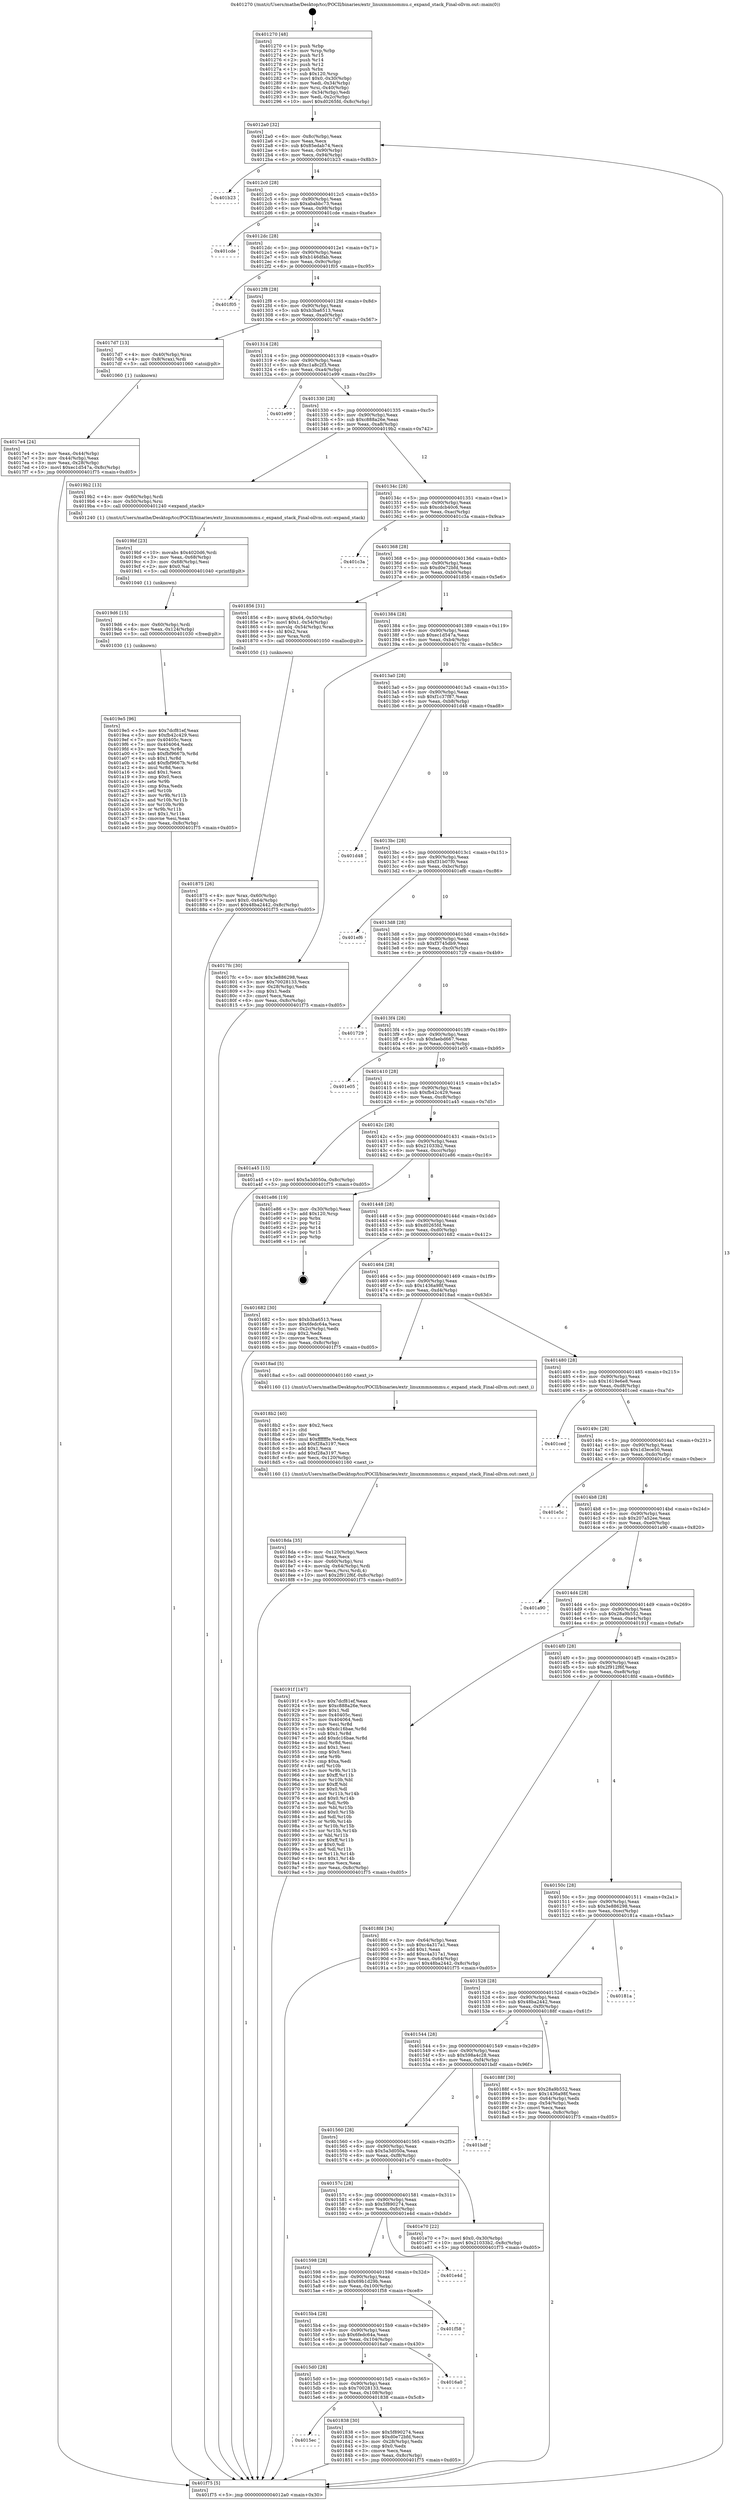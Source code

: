 digraph "0x401270" {
  label = "0x401270 (/mnt/c/Users/mathe/Desktop/tcc/POCII/binaries/extr_linuxmmnommu.c_expand_stack_Final-ollvm.out::main(0))"
  labelloc = "t"
  node[shape=record]

  Entry [label="",width=0.3,height=0.3,shape=circle,fillcolor=black,style=filled]
  "0x4012a0" [label="{
     0x4012a0 [32]\l
     | [instrs]\l
     &nbsp;&nbsp;0x4012a0 \<+6\>: mov -0x8c(%rbp),%eax\l
     &nbsp;&nbsp;0x4012a6 \<+2\>: mov %eax,%ecx\l
     &nbsp;&nbsp;0x4012a8 \<+6\>: sub $0x85edab74,%ecx\l
     &nbsp;&nbsp;0x4012ae \<+6\>: mov %eax,-0x90(%rbp)\l
     &nbsp;&nbsp;0x4012b4 \<+6\>: mov %ecx,-0x94(%rbp)\l
     &nbsp;&nbsp;0x4012ba \<+6\>: je 0000000000401b23 \<main+0x8b3\>\l
  }"]
  "0x401b23" [label="{
     0x401b23\l
  }", style=dashed]
  "0x4012c0" [label="{
     0x4012c0 [28]\l
     | [instrs]\l
     &nbsp;&nbsp;0x4012c0 \<+5\>: jmp 00000000004012c5 \<main+0x55\>\l
     &nbsp;&nbsp;0x4012c5 \<+6\>: mov -0x90(%rbp),%eax\l
     &nbsp;&nbsp;0x4012cb \<+5\>: sub $0xababbc73,%eax\l
     &nbsp;&nbsp;0x4012d0 \<+6\>: mov %eax,-0x98(%rbp)\l
     &nbsp;&nbsp;0x4012d6 \<+6\>: je 0000000000401cde \<main+0xa6e\>\l
  }"]
  Exit [label="",width=0.3,height=0.3,shape=circle,fillcolor=black,style=filled,peripheries=2]
  "0x401cde" [label="{
     0x401cde\l
  }", style=dashed]
  "0x4012dc" [label="{
     0x4012dc [28]\l
     | [instrs]\l
     &nbsp;&nbsp;0x4012dc \<+5\>: jmp 00000000004012e1 \<main+0x71\>\l
     &nbsp;&nbsp;0x4012e1 \<+6\>: mov -0x90(%rbp),%eax\l
     &nbsp;&nbsp;0x4012e7 \<+5\>: sub $0xb146dfab,%eax\l
     &nbsp;&nbsp;0x4012ec \<+6\>: mov %eax,-0x9c(%rbp)\l
     &nbsp;&nbsp;0x4012f2 \<+6\>: je 0000000000401f05 \<main+0xc95\>\l
  }"]
  "0x4019e5" [label="{
     0x4019e5 [96]\l
     | [instrs]\l
     &nbsp;&nbsp;0x4019e5 \<+5\>: mov $0x7dcf81ef,%eax\l
     &nbsp;&nbsp;0x4019ea \<+5\>: mov $0xfb42c429,%esi\l
     &nbsp;&nbsp;0x4019ef \<+7\>: mov 0x40405c,%ecx\l
     &nbsp;&nbsp;0x4019f6 \<+7\>: mov 0x404064,%edx\l
     &nbsp;&nbsp;0x4019fd \<+3\>: mov %ecx,%r8d\l
     &nbsp;&nbsp;0x401a00 \<+7\>: sub $0xfbf9667b,%r8d\l
     &nbsp;&nbsp;0x401a07 \<+4\>: sub $0x1,%r8d\l
     &nbsp;&nbsp;0x401a0b \<+7\>: add $0xfbf9667b,%r8d\l
     &nbsp;&nbsp;0x401a12 \<+4\>: imul %r8d,%ecx\l
     &nbsp;&nbsp;0x401a16 \<+3\>: and $0x1,%ecx\l
     &nbsp;&nbsp;0x401a19 \<+3\>: cmp $0x0,%ecx\l
     &nbsp;&nbsp;0x401a1c \<+4\>: sete %r9b\l
     &nbsp;&nbsp;0x401a20 \<+3\>: cmp $0xa,%edx\l
     &nbsp;&nbsp;0x401a23 \<+4\>: setl %r10b\l
     &nbsp;&nbsp;0x401a27 \<+3\>: mov %r9b,%r11b\l
     &nbsp;&nbsp;0x401a2a \<+3\>: and %r10b,%r11b\l
     &nbsp;&nbsp;0x401a2d \<+3\>: xor %r10b,%r9b\l
     &nbsp;&nbsp;0x401a30 \<+3\>: or %r9b,%r11b\l
     &nbsp;&nbsp;0x401a33 \<+4\>: test $0x1,%r11b\l
     &nbsp;&nbsp;0x401a37 \<+3\>: cmovne %esi,%eax\l
     &nbsp;&nbsp;0x401a3a \<+6\>: mov %eax,-0x8c(%rbp)\l
     &nbsp;&nbsp;0x401a40 \<+5\>: jmp 0000000000401f75 \<main+0xd05\>\l
  }"]
  "0x401f05" [label="{
     0x401f05\l
  }", style=dashed]
  "0x4012f8" [label="{
     0x4012f8 [28]\l
     | [instrs]\l
     &nbsp;&nbsp;0x4012f8 \<+5\>: jmp 00000000004012fd \<main+0x8d\>\l
     &nbsp;&nbsp;0x4012fd \<+6\>: mov -0x90(%rbp),%eax\l
     &nbsp;&nbsp;0x401303 \<+5\>: sub $0xb3ba6513,%eax\l
     &nbsp;&nbsp;0x401308 \<+6\>: mov %eax,-0xa0(%rbp)\l
     &nbsp;&nbsp;0x40130e \<+6\>: je 00000000004017d7 \<main+0x567\>\l
  }"]
  "0x4019d6" [label="{
     0x4019d6 [15]\l
     | [instrs]\l
     &nbsp;&nbsp;0x4019d6 \<+4\>: mov -0x60(%rbp),%rdi\l
     &nbsp;&nbsp;0x4019da \<+6\>: mov %eax,-0x124(%rbp)\l
     &nbsp;&nbsp;0x4019e0 \<+5\>: call 0000000000401030 \<free@plt\>\l
     | [calls]\l
     &nbsp;&nbsp;0x401030 \{1\} (unknown)\l
  }"]
  "0x4017d7" [label="{
     0x4017d7 [13]\l
     | [instrs]\l
     &nbsp;&nbsp;0x4017d7 \<+4\>: mov -0x40(%rbp),%rax\l
     &nbsp;&nbsp;0x4017db \<+4\>: mov 0x8(%rax),%rdi\l
     &nbsp;&nbsp;0x4017df \<+5\>: call 0000000000401060 \<atoi@plt\>\l
     | [calls]\l
     &nbsp;&nbsp;0x401060 \{1\} (unknown)\l
  }"]
  "0x401314" [label="{
     0x401314 [28]\l
     | [instrs]\l
     &nbsp;&nbsp;0x401314 \<+5\>: jmp 0000000000401319 \<main+0xa9\>\l
     &nbsp;&nbsp;0x401319 \<+6\>: mov -0x90(%rbp),%eax\l
     &nbsp;&nbsp;0x40131f \<+5\>: sub $0xc1a8c2f3,%eax\l
     &nbsp;&nbsp;0x401324 \<+6\>: mov %eax,-0xa4(%rbp)\l
     &nbsp;&nbsp;0x40132a \<+6\>: je 0000000000401e99 \<main+0xc29\>\l
  }"]
  "0x4019bf" [label="{
     0x4019bf [23]\l
     | [instrs]\l
     &nbsp;&nbsp;0x4019bf \<+10\>: movabs $0x4020d6,%rdi\l
     &nbsp;&nbsp;0x4019c9 \<+3\>: mov %eax,-0x68(%rbp)\l
     &nbsp;&nbsp;0x4019cc \<+3\>: mov -0x68(%rbp),%esi\l
     &nbsp;&nbsp;0x4019cf \<+2\>: mov $0x0,%al\l
     &nbsp;&nbsp;0x4019d1 \<+5\>: call 0000000000401040 \<printf@plt\>\l
     | [calls]\l
     &nbsp;&nbsp;0x401040 \{1\} (unknown)\l
  }"]
  "0x401e99" [label="{
     0x401e99\l
  }", style=dashed]
  "0x401330" [label="{
     0x401330 [28]\l
     | [instrs]\l
     &nbsp;&nbsp;0x401330 \<+5\>: jmp 0000000000401335 \<main+0xc5\>\l
     &nbsp;&nbsp;0x401335 \<+6\>: mov -0x90(%rbp),%eax\l
     &nbsp;&nbsp;0x40133b \<+5\>: sub $0xc888a26e,%eax\l
     &nbsp;&nbsp;0x401340 \<+6\>: mov %eax,-0xa8(%rbp)\l
     &nbsp;&nbsp;0x401346 \<+6\>: je 00000000004019b2 \<main+0x742\>\l
  }"]
  "0x4018da" [label="{
     0x4018da [35]\l
     | [instrs]\l
     &nbsp;&nbsp;0x4018da \<+6\>: mov -0x120(%rbp),%ecx\l
     &nbsp;&nbsp;0x4018e0 \<+3\>: imul %eax,%ecx\l
     &nbsp;&nbsp;0x4018e3 \<+4\>: mov -0x60(%rbp),%rsi\l
     &nbsp;&nbsp;0x4018e7 \<+4\>: movslq -0x64(%rbp),%rdi\l
     &nbsp;&nbsp;0x4018eb \<+3\>: mov %ecx,(%rsi,%rdi,4)\l
     &nbsp;&nbsp;0x4018ee \<+10\>: movl $0x2f912f6f,-0x8c(%rbp)\l
     &nbsp;&nbsp;0x4018f8 \<+5\>: jmp 0000000000401f75 \<main+0xd05\>\l
  }"]
  "0x4019b2" [label="{
     0x4019b2 [13]\l
     | [instrs]\l
     &nbsp;&nbsp;0x4019b2 \<+4\>: mov -0x60(%rbp),%rdi\l
     &nbsp;&nbsp;0x4019b6 \<+4\>: mov -0x50(%rbp),%rsi\l
     &nbsp;&nbsp;0x4019ba \<+5\>: call 0000000000401240 \<expand_stack\>\l
     | [calls]\l
     &nbsp;&nbsp;0x401240 \{1\} (/mnt/c/Users/mathe/Desktop/tcc/POCII/binaries/extr_linuxmmnommu.c_expand_stack_Final-ollvm.out::expand_stack)\l
  }"]
  "0x40134c" [label="{
     0x40134c [28]\l
     | [instrs]\l
     &nbsp;&nbsp;0x40134c \<+5\>: jmp 0000000000401351 \<main+0xe1\>\l
     &nbsp;&nbsp;0x401351 \<+6\>: mov -0x90(%rbp),%eax\l
     &nbsp;&nbsp;0x401357 \<+5\>: sub $0xcdcb40c6,%eax\l
     &nbsp;&nbsp;0x40135c \<+6\>: mov %eax,-0xac(%rbp)\l
     &nbsp;&nbsp;0x401362 \<+6\>: je 0000000000401c3a \<main+0x9ca\>\l
  }"]
  "0x4018b2" [label="{
     0x4018b2 [40]\l
     | [instrs]\l
     &nbsp;&nbsp;0x4018b2 \<+5\>: mov $0x2,%ecx\l
     &nbsp;&nbsp;0x4018b7 \<+1\>: cltd\l
     &nbsp;&nbsp;0x4018b8 \<+2\>: idiv %ecx\l
     &nbsp;&nbsp;0x4018ba \<+6\>: imul $0xfffffffe,%edx,%ecx\l
     &nbsp;&nbsp;0x4018c0 \<+6\>: sub $0xf28a3197,%ecx\l
     &nbsp;&nbsp;0x4018c6 \<+3\>: add $0x1,%ecx\l
     &nbsp;&nbsp;0x4018c9 \<+6\>: add $0xf28a3197,%ecx\l
     &nbsp;&nbsp;0x4018cf \<+6\>: mov %ecx,-0x120(%rbp)\l
     &nbsp;&nbsp;0x4018d5 \<+5\>: call 0000000000401160 \<next_i\>\l
     | [calls]\l
     &nbsp;&nbsp;0x401160 \{1\} (/mnt/c/Users/mathe/Desktop/tcc/POCII/binaries/extr_linuxmmnommu.c_expand_stack_Final-ollvm.out::next_i)\l
  }"]
  "0x401c3a" [label="{
     0x401c3a\l
  }", style=dashed]
  "0x401368" [label="{
     0x401368 [28]\l
     | [instrs]\l
     &nbsp;&nbsp;0x401368 \<+5\>: jmp 000000000040136d \<main+0xfd\>\l
     &nbsp;&nbsp;0x40136d \<+6\>: mov -0x90(%rbp),%eax\l
     &nbsp;&nbsp;0x401373 \<+5\>: sub $0xd0e72bfd,%eax\l
     &nbsp;&nbsp;0x401378 \<+6\>: mov %eax,-0xb0(%rbp)\l
     &nbsp;&nbsp;0x40137e \<+6\>: je 0000000000401856 \<main+0x5e6\>\l
  }"]
  "0x401875" [label="{
     0x401875 [26]\l
     | [instrs]\l
     &nbsp;&nbsp;0x401875 \<+4\>: mov %rax,-0x60(%rbp)\l
     &nbsp;&nbsp;0x401879 \<+7\>: movl $0x0,-0x64(%rbp)\l
     &nbsp;&nbsp;0x401880 \<+10\>: movl $0x48ba2442,-0x8c(%rbp)\l
     &nbsp;&nbsp;0x40188a \<+5\>: jmp 0000000000401f75 \<main+0xd05\>\l
  }"]
  "0x401856" [label="{
     0x401856 [31]\l
     | [instrs]\l
     &nbsp;&nbsp;0x401856 \<+8\>: movq $0x64,-0x50(%rbp)\l
     &nbsp;&nbsp;0x40185e \<+7\>: movl $0x1,-0x54(%rbp)\l
     &nbsp;&nbsp;0x401865 \<+4\>: movslq -0x54(%rbp),%rax\l
     &nbsp;&nbsp;0x401869 \<+4\>: shl $0x2,%rax\l
     &nbsp;&nbsp;0x40186d \<+3\>: mov %rax,%rdi\l
     &nbsp;&nbsp;0x401870 \<+5\>: call 0000000000401050 \<malloc@plt\>\l
     | [calls]\l
     &nbsp;&nbsp;0x401050 \{1\} (unknown)\l
  }"]
  "0x401384" [label="{
     0x401384 [28]\l
     | [instrs]\l
     &nbsp;&nbsp;0x401384 \<+5\>: jmp 0000000000401389 \<main+0x119\>\l
     &nbsp;&nbsp;0x401389 \<+6\>: mov -0x90(%rbp),%eax\l
     &nbsp;&nbsp;0x40138f \<+5\>: sub $0xec1d547a,%eax\l
     &nbsp;&nbsp;0x401394 \<+6\>: mov %eax,-0xb4(%rbp)\l
     &nbsp;&nbsp;0x40139a \<+6\>: je 00000000004017fc \<main+0x58c\>\l
  }"]
  "0x4015ec" [label="{
     0x4015ec\l
  }", style=dashed]
  "0x4017fc" [label="{
     0x4017fc [30]\l
     | [instrs]\l
     &nbsp;&nbsp;0x4017fc \<+5\>: mov $0x3e886298,%eax\l
     &nbsp;&nbsp;0x401801 \<+5\>: mov $0x70028133,%ecx\l
     &nbsp;&nbsp;0x401806 \<+3\>: mov -0x28(%rbp),%edx\l
     &nbsp;&nbsp;0x401809 \<+3\>: cmp $0x1,%edx\l
     &nbsp;&nbsp;0x40180c \<+3\>: cmovl %ecx,%eax\l
     &nbsp;&nbsp;0x40180f \<+6\>: mov %eax,-0x8c(%rbp)\l
     &nbsp;&nbsp;0x401815 \<+5\>: jmp 0000000000401f75 \<main+0xd05\>\l
  }"]
  "0x4013a0" [label="{
     0x4013a0 [28]\l
     | [instrs]\l
     &nbsp;&nbsp;0x4013a0 \<+5\>: jmp 00000000004013a5 \<main+0x135\>\l
     &nbsp;&nbsp;0x4013a5 \<+6\>: mov -0x90(%rbp),%eax\l
     &nbsp;&nbsp;0x4013ab \<+5\>: sub $0xf1c37f87,%eax\l
     &nbsp;&nbsp;0x4013b0 \<+6\>: mov %eax,-0xb8(%rbp)\l
     &nbsp;&nbsp;0x4013b6 \<+6\>: je 0000000000401d48 \<main+0xad8\>\l
  }"]
  "0x401838" [label="{
     0x401838 [30]\l
     | [instrs]\l
     &nbsp;&nbsp;0x401838 \<+5\>: mov $0x5f890274,%eax\l
     &nbsp;&nbsp;0x40183d \<+5\>: mov $0xd0e72bfd,%ecx\l
     &nbsp;&nbsp;0x401842 \<+3\>: mov -0x28(%rbp),%edx\l
     &nbsp;&nbsp;0x401845 \<+3\>: cmp $0x0,%edx\l
     &nbsp;&nbsp;0x401848 \<+3\>: cmove %ecx,%eax\l
     &nbsp;&nbsp;0x40184b \<+6\>: mov %eax,-0x8c(%rbp)\l
     &nbsp;&nbsp;0x401851 \<+5\>: jmp 0000000000401f75 \<main+0xd05\>\l
  }"]
  "0x401d48" [label="{
     0x401d48\l
  }", style=dashed]
  "0x4013bc" [label="{
     0x4013bc [28]\l
     | [instrs]\l
     &nbsp;&nbsp;0x4013bc \<+5\>: jmp 00000000004013c1 \<main+0x151\>\l
     &nbsp;&nbsp;0x4013c1 \<+6\>: mov -0x90(%rbp),%eax\l
     &nbsp;&nbsp;0x4013c7 \<+5\>: sub $0xf31b07f0,%eax\l
     &nbsp;&nbsp;0x4013cc \<+6\>: mov %eax,-0xbc(%rbp)\l
     &nbsp;&nbsp;0x4013d2 \<+6\>: je 0000000000401ef6 \<main+0xc86\>\l
  }"]
  "0x4015d0" [label="{
     0x4015d0 [28]\l
     | [instrs]\l
     &nbsp;&nbsp;0x4015d0 \<+5\>: jmp 00000000004015d5 \<main+0x365\>\l
     &nbsp;&nbsp;0x4015d5 \<+6\>: mov -0x90(%rbp),%eax\l
     &nbsp;&nbsp;0x4015db \<+5\>: sub $0x70028133,%eax\l
     &nbsp;&nbsp;0x4015e0 \<+6\>: mov %eax,-0x108(%rbp)\l
     &nbsp;&nbsp;0x4015e6 \<+6\>: je 0000000000401838 \<main+0x5c8\>\l
  }"]
  "0x401ef6" [label="{
     0x401ef6\l
  }", style=dashed]
  "0x4013d8" [label="{
     0x4013d8 [28]\l
     | [instrs]\l
     &nbsp;&nbsp;0x4013d8 \<+5\>: jmp 00000000004013dd \<main+0x16d\>\l
     &nbsp;&nbsp;0x4013dd \<+6\>: mov -0x90(%rbp),%eax\l
     &nbsp;&nbsp;0x4013e3 \<+5\>: sub $0xf3745db9,%eax\l
     &nbsp;&nbsp;0x4013e8 \<+6\>: mov %eax,-0xc0(%rbp)\l
     &nbsp;&nbsp;0x4013ee \<+6\>: je 0000000000401729 \<main+0x4b9\>\l
  }"]
  "0x4016a0" [label="{
     0x4016a0\l
  }", style=dashed]
  "0x401729" [label="{
     0x401729\l
  }", style=dashed]
  "0x4013f4" [label="{
     0x4013f4 [28]\l
     | [instrs]\l
     &nbsp;&nbsp;0x4013f4 \<+5\>: jmp 00000000004013f9 \<main+0x189\>\l
     &nbsp;&nbsp;0x4013f9 \<+6\>: mov -0x90(%rbp),%eax\l
     &nbsp;&nbsp;0x4013ff \<+5\>: sub $0xfaebd667,%eax\l
     &nbsp;&nbsp;0x401404 \<+6\>: mov %eax,-0xc4(%rbp)\l
     &nbsp;&nbsp;0x40140a \<+6\>: je 0000000000401e05 \<main+0xb95\>\l
  }"]
  "0x4015b4" [label="{
     0x4015b4 [28]\l
     | [instrs]\l
     &nbsp;&nbsp;0x4015b4 \<+5\>: jmp 00000000004015b9 \<main+0x349\>\l
     &nbsp;&nbsp;0x4015b9 \<+6\>: mov -0x90(%rbp),%eax\l
     &nbsp;&nbsp;0x4015bf \<+5\>: sub $0x6fedc64a,%eax\l
     &nbsp;&nbsp;0x4015c4 \<+6\>: mov %eax,-0x104(%rbp)\l
     &nbsp;&nbsp;0x4015ca \<+6\>: je 00000000004016a0 \<main+0x430\>\l
  }"]
  "0x401e05" [label="{
     0x401e05\l
  }", style=dashed]
  "0x401410" [label="{
     0x401410 [28]\l
     | [instrs]\l
     &nbsp;&nbsp;0x401410 \<+5\>: jmp 0000000000401415 \<main+0x1a5\>\l
     &nbsp;&nbsp;0x401415 \<+6\>: mov -0x90(%rbp),%eax\l
     &nbsp;&nbsp;0x40141b \<+5\>: sub $0xfb42c429,%eax\l
     &nbsp;&nbsp;0x401420 \<+6\>: mov %eax,-0xc8(%rbp)\l
     &nbsp;&nbsp;0x401426 \<+6\>: je 0000000000401a45 \<main+0x7d5\>\l
  }"]
  "0x401f58" [label="{
     0x401f58\l
  }", style=dashed]
  "0x401a45" [label="{
     0x401a45 [15]\l
     | [instrs]\l
     &nbsp;&nbsp;0x401a45 \<+10\>: movl $0x5a3d050a,-0x8c(%rbp)\l
     &nbsp;&nbsp;0x401a4f \<+5\>: jmp 0000000000401f75 \<main+0xd05\>\l
  }"]
  "0x40142c" [label="{
     0x40142c [28]\l
     | [instrs]\l
     &nbsp;&nbsp;0x40142c \<+5\>: jmp 0000000000401431 \<main+0x1c1\>\l
     &nbsp;&nbsp;0x401431 \<+6\>: mov -0x90(%rbp),%eax\l
     &nbsp;&nbsp;0x401437 \<+5\>: sub $0x21033b2,%eax\l
     &nbsp;&nbsp;0x40143c \<+6\>: mov %eax,-0xcc(%rbp)\l
     &nbsp;&nbsp;0x401442 \<+6\>: je 0000000000401e86 \<main+0xc16\>\l
  }"]
  "0x401598" [label="{
     0x401598 [28]\l
     | [instrs]\l
     &nbsp;&nbsp;0x401598 \<+5\>: jmp 000000000040159d \<main+0x32d\>\l
     &nbsp;&nbsp;0x40159d \<+6\>: mov -0x90(%rbp),%eax\l
     &nbsp;&nbsp;0x4015a3 \<+5\>: sub $0x69b1d29b,%eax\l
     &nbsp;&nbsp;0x4015a8 \<+6\>: mov %eax,-0x100(%rbp)\l
     &nbsp;&nbsp;0x4015ae \<+6\>: je 0000000000401f58 \<main+0xce8\>\l
  }"]
  "0x401e86" [label="{
     0x401e86 [19]\l
     | [instrs]\l
     &nbsp;&nbsp;0x401e86 \<+3\>: mov -0x30(%rbp),%eax\l
     &nbsp;&nbsp;0x401e89 \<+7\>: add $0x120,%rsp\l
     &nbsp;&nbsp;0x401e90 \<+1\>: pop %rbx\l
     &nbsp;&nbsp;0x401e91 \<+2\>: pop %r12\l
     &nbsp;&nbsp;0x401e93 \<+2\>: pop %r14\l
     &nbsp;&nbsp;0x401e95 \<+2\>: pop %r15\l
     &nbsp;&nbsp;0x401e97 \<+1\>: pop %rbp\l
     &nbsp;&nbsp;0x401e98 \<+1\>: ret\l
  }"]
  "0x401448" [label="{
     0x401448 [28]\l
     | [instrs]\l
     &nbsp;&nbsp;0x401448 \<+5\>: jmp 000000000040144d \<main+0x1dd\>\l
     &nbsp;&nbsp;0x40144d \<+6\>: mov -0x90(%rbp),%eax\l
     &nbsp;&nbsp;0x401453 \<+5\>: sub $0xd0265fd,%eax\l
     &nbsp;&nbsp;0x401458 \<+6\>: mov %eax,-0xd0(%rbp)\l
     &nbsp;&nbsp;0x40145e \<+6\>: je 0000000000401682 \<main+0x412\>\l
  }"]
  "0x401e4d" [label="{
     0x401e4d\l
  }", style=dashed]
  "0x401682" [label="{
     0x401682 [30]\l
     | [instrs]\l
     &nbsp;&nbsp;0x401682 \<+5\>: mov $0xb3ba6513,%eax\l
     &nbsp;&nbsp;0x401687 \<+5\>: mov $0x6fedc64a,%ecx\l
     &nbsp;&nbsp;0x40168c \<+3\>: mov -0x2c(%rbp),%edx\l
     &nbsp;&nbsp;0x40168f \<+3\>: cmp $0x2,%edx\l
     &nbsp;&nbsp;0x401692 \<+3\>: cmovne %ecx,%eax\l
     &nbsp;&nbsp;0x401695 \<+6\>: mov %eax,-0x8c(%rbp)\l
     &nbsp;&nbsp;0x40169b \<+5\>: jmp 0000000000401f75 \<main+0xd05\>\l
  }"]
  "0x401464" [label="{
     0x401464 [28]\l
     | [instrs]\l
     &nbsp;&nbsp;0x401464 \<+5\>: jmp 0000000000401469 \<main+0x1f9\>\l
     &nbsp;&nbsp;0x401469 \<+6\>: mov -0x90(%rbp),%eax\l
     &nbsp;&nbsp;0x40146f \<+5\>: sub $0x1436a98f,%eax\l
     &nbsp;&nbsp;0x401474 \<+6\>: mov %eax,-0xd4(%rbp)\l
     &nbsp;&nbsp;0x40147a \<+6\>: je 00000000004018ad \<main+0x63d\>\l
  }"]
  "0x401f75" [label="{
     0x401f75 [5]\l
     | [instrs]\l
     &nbsp;&nbsp;0x401f75 \<+5\>: jmp 00000000004012a0 \<main+0x30\>\l
  }"]
  "0x401270" [label="{
     0x401270 [48]\l
     | [instrs]\l
     &nbsp;&nbsp;0x401270 \<+1\>: push %rbp\l
     &nbsp;&nbsp;0x401271 \<+3\>: mov %rsp,%rbp\l
     &nbsp;&nbsp;0x401274 \<+2\>: push %r15\l
     &nbsp;&nbsp;0x401276 \<+2\>: push %r14\l
     &nbsp;&nbsp;0x401278 \<+2\>: push %r12\l
     &nbsp;&nbsp;0x40127a \<+1\>: push %rbx\l
     &nbsp;&nbsp;0x40127b \<+7\>: sub $0x120,%rsp\l
     &nbsp;&nbsp;0x401282 \<+7\>: movl $0x0,-0x30(%rbp)\l
     &nbsp;&nbsp;0x401289 \<+3\>: mov %edi,-0x34(%rbp)\l
     &nbsp;&nbsp;0x40128c \<+4\>: mov %rsi,-0x40(%rbp)\l
     &nbsp;&nbsp;0x401290 \<+3\>: mov -0x34(%rbp),%edi\l
     &nbsp;&nbsp;0x401293 \<+3\>: mov %edi,-0x2c(%rbp)\l
     &nbsp;&nbsp;0x401296 \<+10\>: movl $0xd0265fd,-0x8c(%rbp)\l
  }"]
  "0x4017e4" [label="{
     0x4017e4 [24]\l
     | [instrs]\l
     &nbsp;&nbsp;0x4017e4 \<+3\>: mov %eax,-0x44(%rbp)\l
     &nbsp;&nbsp;0x4017e7 \<+3\>: mov -0x44(%rbp),%eax\l
     &nbsp;&nbsp;0x4017ea \<+3\>: mov %eax,-0x28(%rbp)\l
     &nbsp;&nbsp;0x4017ed \<+10\>: movl $0xec1d547a,-0x8c(%rbp)\l
     &nbsp;&nbsp;0x4017f7 \<+5\>: jmp 0000000000401f75 \<main+0xd05\>\l
  }"]
  "0x40157c" [label="{
     0x40157c [28]\l
     | [instrs]\l
     &nbsp;&nbsp;0x40157c \<+5\>: jmp 0000000000401581 \<main+0x311\>\l
     &nbsp;&nbsp;0x401581 \<+6\>: mov -0x90(%rbp),%eax\l
     &nbsp;&nbsp;0x401587 \<+5\>: sub $0x5f890274,%eax\l
     &nbsp;&nbsp;0x40158c \<+6\>: mov %eax,-0xfc(%rbp)\l
     &nbsp;&nbsp;0x401592 \<+6\>: je 0000000000401e4d \<main+0xbdd\>\l
  }"]
  "0x4018ad" [label="{
     0x4018ad [5]\l
     | [instrs]\l
     &nbsp;&nbsp;0x4018ad \<+5\>: call 0000000000401160 \<next_i\>\l
     | [calls]\l
     &nbsp;&nbsp;0x401160 \{1\} (/mnt/c/Users/mathe/Desktop/tcc/POCII/binaries/extr_linuxmmnommu.c_expand_stack_Final-ollvm.out::next_i)\l
  }"]
  "0x401480" [label="{
     0x401480 [28]\l
     | [instrs]\l
     &nbsp;&nbsp;0x401480 \<+5\>: jmp 0000000000401485 \<main+0x215\>\l
     &nbsp;&nbsp;0x401485 \<+6\>: mov -0x90(%rbp),%eax\l
     &nbsp;&nbsp;0x40148b \<+5\>: sub $0x1619e6e8,%eax\l
     &nbsp;&nbsp;0x401490 \<+6\>: mov %eax,-0xd8(%rbp)\l
     &nbsp;&nbsp;0x401496 \<+6\>: je 0000000000401ced \<main+0xa7d\>\l
  }"]
  "0x401e70" [label="{
     0x401e70 [22]\l
     | [instrs]\l
     &nbsp;&nbsp;0x401e70 \<+7\>: movl $0x0,-0x30(%rbp)\l
     &nbsp;&nbsp;0x401e77 \<+10\>: movl $0x21033b2,-0x8c(%rbp)\l
     &nbsp;&nbsp;0x401e81 \<+5\>: jmp 0000000000401f75 \<main+0xd05\>\l
  }"]
  "0x401ced" [label="{
     0x401ced\l
  }", style=dashed]
  "0x40149c" [label="{
     0x40149c [28]\l
     | [instrs]\l
     &nbsp;&nbsp;0x40149c \<+5\>: jmp 00000000004014a1 \<main+0x231\>\l
     &nbsp;&nbsp;0x4014a1 \<+6\>: mov -0x90(%rbp),%eax\l
     &nbsp;&nbsp;0x4014a7 \<+5\>: sub $0x1d3ece50,%eax\l
     &nbsp;&nbsp;0x4014ac \<+6\>: mov %eax,-0xdc(%rbp)\l
     &nbsp;&nbsp;0x4014b2 \<+6\>: je 0000000000401e5c \<main+0xbec\>\l
  }"]
  "0x401560" [label="{
     0x401560 [28]\l
     | [instrs]\l
     &nbsp;&nbsp;0x401560 \<+5\>: jmp 0000000000401565 \<main+0x2f5\>\l
     &nbsp;&nbsp;0x401565 \<+6\>: mov -0x90(%rbp),%eax\l
     &nbsp;&nbsp;0x40156b \<+5\>: sub $0x5a3d050a,%eax\l
     &nbsp;&nbsp;0x401570 \<+6\>: mov %eax,-0xf8(%rbp)\l
     &nbsp;&nbsp;0x401576 \<+6\>: je 0000000000401e70 \<main+0xc00\>\l
  }"]
  "0x401e5c" [label="{
     0x401e5c\l
  }", style=dashed]
  "0x4014b8" [label="{
     0x4014b8 [28]\l
     | [instrs]\l
     &nbsp;&nbsp;0x4014b8 \<+5\>: jmp 00000000004014bd \<main+0x24d\>\l
     &nbsp;&nbsp;0x4014bd \<+6\>: mov -0x90(%rbp),%eax\l
     &nbsp;&nbsp;0x4014c3 \<+5\>: sub $0x207a52ee,%eax\l
     &nbsp;&nbsp;0x4014c8 \<+6\>: mov %eax,-0xe0(%rbp)\l
     &nbsp;&nbsp;0x4014ce \<+6\>: je 0000000000401a90 \<main+0x820\>\l
  }"]
  "0x401bdf" [label="{
     0x401bdf\l
  }", style=dashed]
  "0x401a90" [label="{
     0x401a90\l
  }", style=dashed]
  "0x4014d4" [label="{
     0x4014d4 [28]\l
     | [instrs]\l
     &nbsp;&nbsp;0x4014d4 \<+5\>: jmp 00000000004014d9 \<main+0x269\>\l
     &nbsp;&nbsp;0x4014d9 \<+6\>: mov -0x90(%rbp),%eax\l
     &nbsp;&nbsp;0x4014df \<+5\>: sub $0x28a9b552,%eax\l
     &nbsp;&nbsp;0x4014e4 \<+6\>: mov %eax,-0xe4(%rbp)\l
     &nbsp;&nbsp;0x4014ea \<+6\>: je 000000000040191f \<main+0x6af\>\l
  }"]
  "0x401544" [label="{
     0x401544 [28]\l
     | [instrs]\l
     &nbsp;&nbsp;0x401544 \<+5\>: jmp 0000000000401549 \<main+0x2d9\>\l
     &nbsp;&nbsp;0x401549 \<+6\>: mov -0x90(%rbp),%eax\l
     &nbsp;&nbsp;0x40154f \<+5\>: sub $0x598a4c28,%eax\l
     &nbsp;&nbsp;0x401554 \<+6\>: mov %eax,-0xf4(%rbp)\l
     &nbsp;&nbsp;0x40155a \<+6\>: je 0000000000401bdf \<main+0x96f\>\l
  }"]
  "0x40191f" [label="{
     0x40191f [147]\l
     | [instrs]\l
     &nbsp;&nbsp;0x40191f \<+5\>: mov $0x7dcf81ef,%eax\l
     &nbsp;&nbsp;0x401924 \<+5\>: mov $0xc888a26e,%ecx\l
     &nbsp;&nbsp;0x401929 \<+2\>: mov $0x1,%dl\l
     &nbsp;&nbsp;0x40192b \<+7\>: mov 0x40405c,%esi\l
     &nbsp;&nbsp;0x401932 \<+7\>: mov 0x404064,%edi\l
     &nbsp;&nbsp;0x401939 \<+3\>: mov %esi,%r8d\l
     &nbsp;&nbsp;0x40193c \<+7\>: sub $0xdc16bae,%r8d\l
     &nbsp;&nbsp;0x401943 \<+4\>: sub $0x1,%r8d\l
     &nbsp;&nbsp;0x401947 \<+7\>: add $0xdc16bae,%r8d\l
     &nbsp;&nbsp;0x40194e \<+4\>: imul %r8d,%esi\l
     &nbsp;&nbsp;0x401952 \<+3\>: and $0x1,%esi\l
     &nbsp;&nbsp;0x401955 \<+3\>: cmp $0x0,%esi\l
     &nbsp;&nbsp;0x401958 \<+4\>: sete %r9b\l
     &nbsp;&nbsp;0x40195c \<+3\>: cmp $0xa,%edi\l
     &nbsp;&nbsp;0x40195f \<+4\>: setl %r10b\l
     &nbsp;&nbsp;0x401963 \<+3\>: mov %r9b,%r11b\l
     &nbsp;&nbsp;0x401966 \<+4\>: xor $0xff,%r11b\l
     &nbsp;&nbsp;0x40196a \<+3\>: mov %r10b,%bl\l
     &nbsp;&nbsp;0x40196d \<+3\>: xor $0xff,%bl\l
     &nbsp;&nbsp;0x401970 \<+3\>: xor $0x0,%dl\l
     &nbsp;&nbsp;0x401973 \<+3\>: mov %r11b,%r14b\l
     &nbsp;&nbsp;0x401976 \<+4\>: and $0x0,%r14b\l
     &nbsp;&nbsp;0x40197a \<+3\>: and %dl,%r9b\l
     &nbsp;&nbsp;0x40197d \<+3\>: mov %bl,%r15b\l
     &nbsp;&nbsp;0x401980 \<+4\>: and $0x0,%r15b\l
     &nbsp;&nbsp;0x401984 \<+3\>: and %dl,%r10b\l
     &nbsp;&nbsp;0x401987 \<+3\>: or %r9b,%r14b\l
     &nbsp;&nbsp;0x40198a \<+3\>: or %r10b,%r15b\l
     &nbsp;&nbsp;0x40198d \<+3\>: xor %r15b,%r14b\l
     &nbsp;&nbsp;0x401990 \<+3\>: or %bl,%r11b\l
     &nbsp;&nbsp;0x401993 \<+4\>: xor $0xff,%r11b\l
     &nbsp;&nbsp;0x401997 \<+3\>: or $0x0,%dl\l
     &nbsp;&nbsp;0x40199a \<+3\>: and %dl,%r11b\l
     &nbsp;&nbsp;0x40199d \<+3\>: or %r11b,%r14b\l
     &nbsp;&nbsp;0x4019a0 \<+4\>: test $0x1,%r14b\l
     &nbsp;&nbsp;0x4019a4 \<+3\>: cmovne %ecx,%eax\l
     &nbsp;&nbsp;0x4019a7 \<+6\>: mov %eax,-0x8c(%rbp)\l
     &nbsp;&nbsp;0x4019ad \<+5\>: jmp 0000000000401f75 \<main+0xd05\>\l
  }"]
  "0x4014f0" [label="{
     0x4014f0 [28]\l
     | [instrs]\l
     &nbsp;&nbsp;0x4014f0 \<+5\>: jmp 00000000004014f5 \<main+0x285\>\l
     &nbsp;&nbsp;0x4014f5 \<+6\>: mov -0x90(%rbp),%eax\l
     &nbsp;&nbsp;0x4014fb \<+5\>: sub $0x2f912f6f,%eax\l
     &nbsp;&nbsp;0x401500 \<+6\>: mov %eax,-0xe8(%rbp)\l
     &nbsp;&nbsp;0x401506 \<+6\>: je 00000000004018fd \<main+0x68d\>\l
  }"]
  "0x40188f" [label="{
     0x40188f [30]\l
     | [instrs]\l
     &nbsp;&nbsp;0x40188f \<+5\>: mov $0x28a9b552,%eax\l
     &nbsp;&nbsp;0x401894 \<+5\>: mov $0x1436a98f,%ecx\l
     &nbsp;&nbsp;0x401899 \<+3\>: mov -0x64(%rbp),%edx\l
     &nbsp;&nbsp;0x40189c \<+3\>: cmp -0x54(%rbp),%edx\l
     &nbsp;&nbsp;0x40189f \<+3\>: cmovl %ecx,%eax\l
     &nbsp;&nbsp;0x4018a2 \<+6\>: mov %eax,-0x8c(%rbp)\l
     &nbsp;&nbsp;0x4018a8 \<+5\>: jmp 0000000000401f75 \<main+0xd05\>\l
  }"]
  "0x4018fd" [label="{
     0x4018fd [34]\l
     | [instrs]\l
     &nbsp;&nbsp;0x4018fd \<+3\>: mov -0x64(%rbp),%eax\l
     &nbsp;&nbsp;0x401900 \<+5\>: sub $0xc4a317a1,%eax\l
     &nbsp;&nbsp;0x401905 \<+3\>: add $0x1,%eax\l
     &nbsp;&nbsp;0x401908 \<+5\>: add $0xc4a317a1,%eax\l
     &nbsp;&nbsp;0x40190d \<+3\>: mov %eax,-0x64(%rbp)\l
     &nbsp;&nbsp;0x401910 \<+10\>: movl $0x48ba2442,-0x8c(%rbp)\l
     &nbsp;&nbsp;0x40191a \<+5\>: jmp 0000000000401f75 \<main+0xd05\>\l
  }"]
  "0x40150c" [label="{
     0x40150c [28]\l
     | [instrs]\l
     &nbsp;&nbsp;0x40150c \<+5\>: jmp 0000000000401511 \<main+0x2a1\>\l
     &nbsp;&nbsp;0x401511 \<+6\>: mov -0x90(%rbp),%eax\l
     &nbsp;&nbsp;0x401517 \<+5\>: sub $0x3e886298,%eax\l
     &nbsp;&nbsp;0x40151c \<+6\>: mov %eax,-0xec(%rbp)\l
     &nbsp;&nbsp;0x401522 \<+6\>: je 000000000040181a \<main+0x5aa\>\l
  }"]
  "0x401528" [label="{
     0x401528 [28]\l
     | [instrs]\l
     &nbsp;&nbsp;0x401528 \<+5\>: jmp 000000000040152d \<main+0x2bd\>\l
     &nbsp;&nbsp;0x40152d \<+6\>: mov -0x90(%rbp),%eax\l
     &nbsp;&nbsp;0x401533 \<+5\>: sub $0x48ba2442,%eax\l
     &nbsp;&nbsp;0x401538 \<+6\>: mov %eax,-0xf0(%rbp)\l
     &nbsp;&nbsp;0x40153e \<+6\>: je 000000000040188f \<main+0x61f\>\l
  }"]
  "0x40181a" [label="{
     0x40181a\l
  }", style=dashed]
  Entry -> "0x401270" [label=" 1"]
  "0x4012a0" -> "0x401b23" [label=" 0"]
  "0x4012a0" -> "0x4012c0" [label=" 14"]
  "0x401e86" -> Exit [label=" 1"]
  "0x4012c0" -> "0x401cde" [label=" 0"]
  "0x4012c0" -> "0x4012dc" [label=" 14"]
  "0x401e70" -> "0x401f75" [label=" 1"]
  "0x4012dc" -> "0x401f05" [label=" 0"]
  "0x4012dc" -> "0x4012f8" [label=" 14"]
  "0x401a45" -> "0x401f75" [label=" 1"]
  "0x4012f8" -> "0x4017d7" [label=" 1"]
  "0x4012f8" -> "0x401314" [label=" 13"]
  "0x4019e5" -> "0x401f75" [label=" 1"]
  "0x401314" -> "0x401e99" [label=" 0"]
  "0x401314" -> "0x401330" [label=" 13"]
  "0x4019d6" -> "0x4019e5" [label=" 1"]
  "0x401330" -> "0x4019b2" [label=" 1"]
  "0x401330" -> "0x40134c" [label=" 12"]
  "0x4019bf" -> "0x4019d6" [label=" 1"]
  "0x40134c" -> "0x401c3a" [label=" 0"]
  "0x40134c" -> "0x401368" [label=" 12"]
  "0x4019b2" -> "0x4019bf" [label=" 1"]
  "0x401368" -> "0x401856" [label=" 1"]
  "0x401368" -> "0x401384" [label=" 11"]
  "0x40191f" -> "0x401f75" [label=" 1"]
  "0x401384" -> "0x4017fc" [label=" 1"]
  "0x401384" -> "0x4013a0" [label=" 10"]
  "0x4018fd" -> "0x401f75" [label=" 1"]
  "0x4013a0" -> "0x401d48" [label=" 0"]
  "0x4013a0" -> "0x4013bc" [label=" 10"]
  "0x4018da" -> "0x401f75" [label=" 1"]
  "0x4013bc" -> "0x401ef6" [label=" 0"]
  "0x4013bc" -> "0x4013d8" [label=" 10"]
  "0x4018ad" -> "0x4018b2" [label=" 1"]
  "0x4013d8" -> "0x401729" [label=" 0"]
  "0x4013d8" -> "0x4013f4" [label=" 10"]
  "0x40188f" -> "0x401f75" [label=" 2"]
  "0x4013f4" -> "0x401e05" [label=" 0"]
  "0x4013f4" -> "0x401410" [label=" 10"]
  "0x401856" -> "0x401875" [label=" 1"]
  "0x401410" -> "0x401a45" [label=" 1"]
  "0x401410" -> "0x40142c" [label=" 9"]
  "0x401838" -> "0x401f75" [label=" 1"]
  "0x40142c" -> "0x401e86" [label=" 1"]
  "0x40142c" -> "0x401448" [label=" 8"]
  "0x4015d0" -> "0x401838" [label=" 1"]
  "0x401448" -> "0x401682" [label=" 1"]
  "0x401448" -> "0x401464" [label=" 7"]
  "0x401682" -> "0x401f75" [label=" 1"]
  "0x401270" -> "0x4012a0" [label=" 1"]
  "0x401f75" -> "0x4012a0" [label=" 13"]
  "0x4017d7" -> "0x4017e4" [label=" 1"]
  "0x4017e4" -> "0x401f75" [label=" 1"]
  "0x4017fc" -> "0x401f75" [label=" 1"]
  "0x4018b2" -> "0x4018da" [label=" 1"]
  "0x401464" -> "0x4018ad" [label=" 1"]
  "0x401464" -> "0x401480" [label=" 6"]
  "0x4015b4" -> "0x4016a0" [label=" 0"]
  "0x401480" -> "0x401ced" [label=" 0"]
  "0x401480" -> "0x40149c" [label=" 6"]
  "0x401875" -> "0x401f75" [label=" 1"]
  "0x40149c" -> "0x401e5c" [label=" 0"]
  "0x40149c" -> "0x4014b8" [label=" 6"]
  "0x401598" -> "0x401f58" [label=" 0"]
  "0x4014b8" -> "0x401a90" [label=" 0"]
  "0x4014b8" -> "0x4014d4" [label=" 6"]
  "0x4015d0" -> "0x4015ec" [label=" 0"]
  "0x4014d4" -> "0x40191f" [label=" 1"]
  "0x4014d4" -> "0x4014f0" [label=" 5"]
  "0x40157c" -> "0x401e4d" [label=" 0"]
  "0x4014f0" -> "0x4018fd" [label=" 1"]
  "0x4014f0" -> "0x40150c" [label=" 4"]
  "0x4015b4" -> "0x4015d0" [label=" 1"]
  "0x40150c" -> "0x40181a" [label=" 0"]
  "0x40150c" -> "0x401528" [label=" 4"]
  "0x401560" -> "0x40157c" [label=" 1"]
  "0x401528" -> "0x40188f" [label=" 2"]
  "0x401528" -> "0x401544" [label=" 2"]
  "0x40157c" -> "0x401598" [label=" 1"]
  "0x401544" -> "0x401bdf" [label=" 0"]
  "0x401544" -> "0x401560" [label=" 2"]
  "0x401598" -> "0x4015b4" [label=" 1"]
  "0x401560" -> "0x401e70" [label=" 1"]
}
